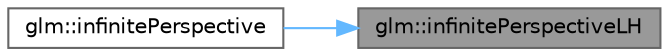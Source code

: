 digraph "glm::infinitePerspectiveLH"
{
 // LATEX_PDF_SIZE
  bgcolor="transparent";
  edge [fontname=Helvetica,fontsize=10,labelfontname=Helvetica,labelfontsize=10];
  node [fontname=Helvetica,fontsize=10,shape=box,height=0.2,width=0.4];
  rankdir="RL";
  Node1 [id="Node000001",label="glm::infinitePerspectiveLH",height=0.2,width=0.4,color="gray40", fillcolor="grey60", style="filled", fontcolor="black",tooltip=" "];
  Node1 -> Node2 [id="edge2_Node000001_Node000002",dir="back",color="steelblue1",style="solid",tooltip=" "];
  Node2 [id="Node000002",label="glm::infinitePerspective",height=0.2,width=0.4,color="grey40", fillcolor="white", style="filled",URL="$group__ext__matrix__clip__space.html#ga8f955f37bab966fa8d6a5375da30860b",tooltip=" "];
}
